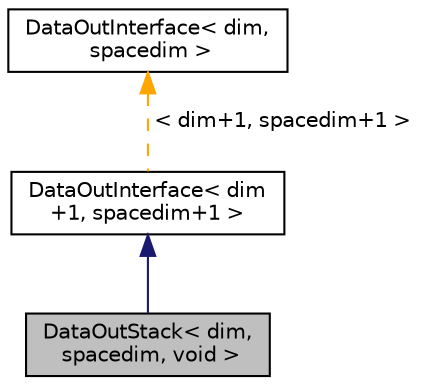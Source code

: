 digraph "DataOutStack&lt; dim, spacedim, void &gt;"
{
 // LATEX_PDF_SIZE
  edge [fontname="Helvetica",fontsize="10",labelfontname="Helvetica",labelfontsize="10"];
  node [fontname="Helvetica",fontsize="10",shape=record];
  Node1 [label="DataOutStack\< dim,\l spacedim, void \>",height=0.2,width=0.4,color="black", fillcolor="grey75", style="filled", fontcolor="black",tooltip=" "];
  Node2 -> Node1 [dir="back",color="midnightblue",fontsize="10",style="solid",fontname="Helvetica"];
  Node2 [label="DataOutInterface\< dim\l+1, spacedim+1 \>",height=0.2,width=0.4,color="black", fillcolor="white", style="filled",URL="$classDataOutInterface.html",tooltip=" "];
  Node3 -> Node2 [dir="back",color="orange",fontsize="10",style="dashed",label=" \< dim+1, spacedim+1 \>" ,fontname="Helvetica"];
  Node3 [label="DataOutInterface\< dim,\l spacedim \>",height=0.2,width=0.4,color="black", fillcolor="white", style="filled",URL="$classDataOutInterface.html",tooltip=" "];
}

